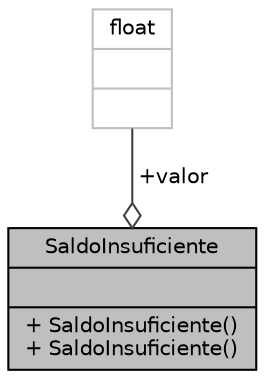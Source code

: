 digraph "SaldoInsuficiente"
{
 // LATEX_PDF_SIZE
  edge [fontname="Helvetica",fontsize="10",labelfontname="Helvetica",labelfontsize="10"];
  node [fontname="Helvetica",fontsize="10",shape=record];
  Node1 [label="{SaldoInsuficiente\n||+ SaldoInsuficiente()\l+ SaldoInsuficiente()\l}",height=0.2,width=0.4,color="black", fillcolor="grey75", style="filled", fontcolor="black",tooltip="Exceção lançada quando uma tentativa de saque é maior que o saldo disponível na carteira."];
  Node2 -> Node1 [color="grey25",fontsize="10",style="solid",label=" +valor" ,arrowhead="odiamond",fontname="Helvetica"];
  Node2 [label="{float\n||}",height=0.2,width=0.4,color="grey75", fillcolor="white", style="filled",tooltip=" "];
}
